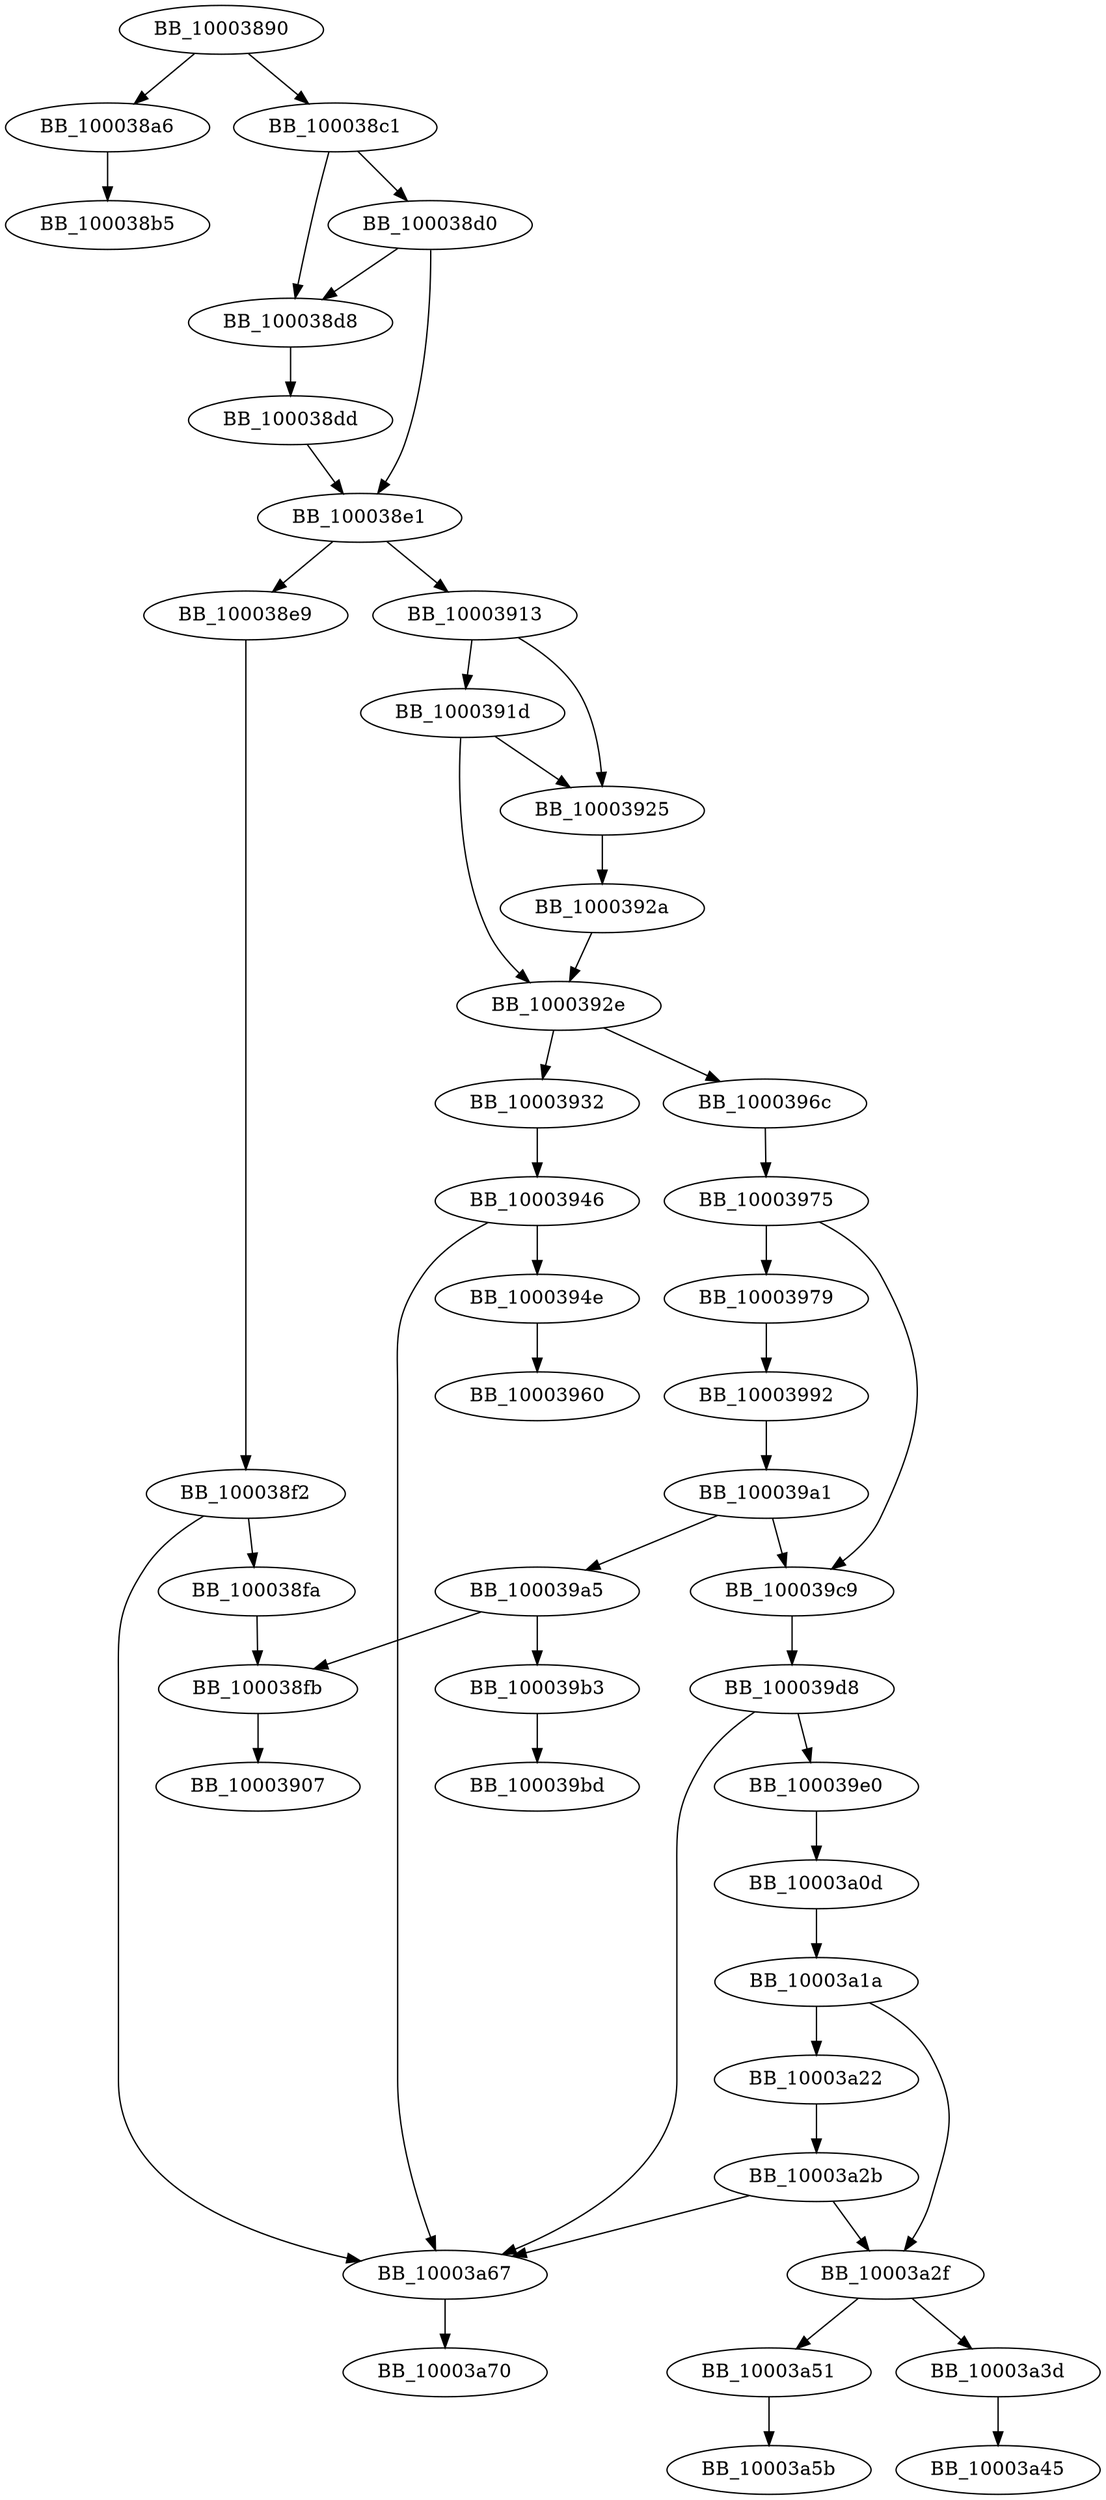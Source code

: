 DiGraph sub_10003890{
BB_10003890->BB_100038a6
BB_10003890->BB_100038c1
BB_100038a6->BB_100038b5
BB_100038c1->BB_100038d0
BB_100038c1->BB_100038d8
BB_100038d0->BB_100038d8
BB_100038d0->BB_100038e1
BB_100038d8->BB_100038dd
BB_100038dd->BB_100038e1
BB_100038e1->BB_100038e9
BB_100038e1->BB_10003913
BB_100038e9->BB_100038f2
BB_100038f2->BB_100038fa
BB_100038f2->BB_10003a67
BB_100038fa->BB_100038fb
BB_100038fb->BB_10003907
BB_10003913->BB_1000391d
BB_10003913->BB_10003925
BB_1000391d->BB_10003925
BB_1000391d->BB_1000392e
BB_10003925->BB_1000392a
BB_1000392a->BB_1000392e
BB_1000392e->BB_10003932
BB_1000392e->BB_1000396c
BB_10003932->BB_10003946
BB_10003946->BB_1000394e
BB_10003946->BB_10003a67
BB_1000394e->BB_10003960
BB_1000396c->BB_10003975
BB_10003975->BB_10003979
BB_10003975->BB_100039c9
BB_10003979->BB_10003992
BB_10003992->BB_100039a1
BB_100039a1->BB_100039a5
BB_100039a1->BB_100039c9
BB_100039a5->BB_100038fb
BB_100039a5->BB_100039b3
BB_100039b3->BB_100039bd
BB_100039c9->BB_100039d8
BB_100039d8->BB_100039e0
BB_100039d8->BB_10003a67
BB_100039e0->BB_10003a0d
BB_10003a0d->BB_10003a1a
BB_10003a1a->BB_10003a22
BB_10003a1a->BB_10003a2f
BB_10003a22->BB_10003a2b
BB_10003a2b->BB_10003a2f
BB_10003a2b->BB_10003a67
BB_10003a2f->BB_10003a3d
BB_10003a2f->BB_10003a51
BB_10003a3d->BB_10003a45
BB_10003a51->BB_10003a5b
BB_10003a67->BB_10003a70
}
